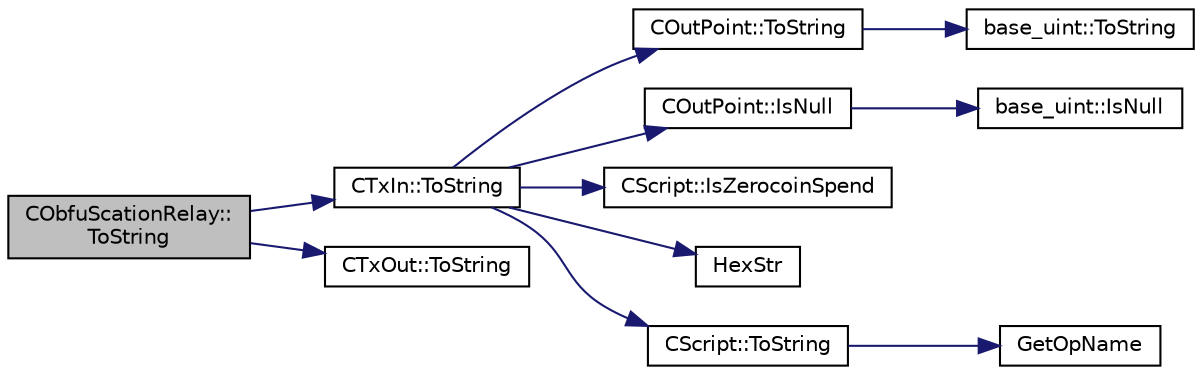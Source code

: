 digraph "CObfuScationRelay::ToString"
{
  edge [fontname="Helvetica",fontsize="10",labelfontname="Helvetica",labelfontsize="10"];
  node [fontname="Helvetica",fontsize="10",shape=record];
  rankdir="LR";
  Node157 [label="CObfuScationRelay::\lToString",height=0.2,width=0.4,color="black", fillcolor="grey75", style="filled", fontcolor="black"];
  Node157 -> Node158 [color="midnightblue",fontsize="10",style="solid",fontname="Helvetica"];
  Node158 [label="CTxIn::ToString",height=0.2,width=0.4,color="black", fillcolor="white", style="filled",URL="$class_c_tx_in.html#a9f3dcba8a979ca7007448f8ad1d3c4c1"];
  Node158 -> Node159 [color="midnightblue",fontsize="10",style="solid",fontname="Helvetica"];
  Node159 [label="COutPoint::ToString",height=0.2,width=0.4,color="black", fillcolor="white", style="filled",URL="$class_c_out_point.html#ab0026adab6a1098cf00de05c872fbb5d"];
  Node159 -> Node160 [color="midnightblue",fontsize="10",style="solid",fontname="Helvetica"];
  Node160 [label="base_uint::ToString",height=0.2,width=0.4,color="black", fillcolor="white", style="filled",URL="$classbase__uint.html#acccba4d9d51a0c36261718ca0cbb293b"];
  Node158 -> Node161 [color="midnightblue",fontsize="10",style="solid",fontname="Helvetica"];
  Node161 [label="COutPoint::IsNull",height=0.2,width=0.4,color="black", fillcolor="white", style="filled",URL="$class_c_out_point.html#ae1516581fa2234556761f04af3a207a6"];
  Node161 -> Node162 [color="midnightblue",fontsize="10",style="solid",fontname="Helvetica"];
  Node162 [label="base_uint::IsNull",height=0.2,width=0.4,color="black", fillcolor="white", style="filled",URL="$classbase__uint.html#a5b67cea01e9219160fe251053adc7cc7"];
  Node158 -> Node163 [color="midnightblue",fontsize="10",style="solid",fontname="Helvetica"];
  Node163 [label="CScript::IsZerocoinSpend",height=0.2,width=0.4,color="black", fillcolor="white", style="filled",URL="$class_c_script.html#a84914a83542deece42dda7b22b043c1f"];
  Node158 -> Node164 [color="midnightblue",fontsize="10",style="solid",fontname="Helvetica"];
  Node164 [label="HexStr",height=0.2,width=0.4,color="black", fillcolor="white", style="filled",URL="$utilstrencodings_8h.html#ace13a819ca4e98c22847d26b3b357e75"];
  Node158 -> Node165 [color="midnightblue",fontsize="10",style="solid",fontname="Helvetica"];
  Node165 [label="CScript::ToString",height=0.2,width=0.4,color="black", fillcolor="white", style="filled",URL="$class_c_script.html#a05fe53ab8fc6a217036bb0d6d7f5d706"];
  Node165 -> Node166 [color="midnightblue",fontsize="10",style="solid",fontname="Helvetica"];
  Node166 [label="GetOpName",height=0.2,width=0.4,color="black", fillcolor="white", style="filled",URL="$script_8cpp.html#a573587022d52d3542eb6fbf5a1190489"];
  Node157 -> Node167 [color="midnightblue",fontsize="10",style="solid",fontname="Helvetica"];
  Node167 [label="CTxOut::ToString",height=0.2,width=0.4,color="black", fillcolor="white", style="filled",URL="$class_c_tx_out.html#affdc44390970a14812fe9179768495ef"];
}
